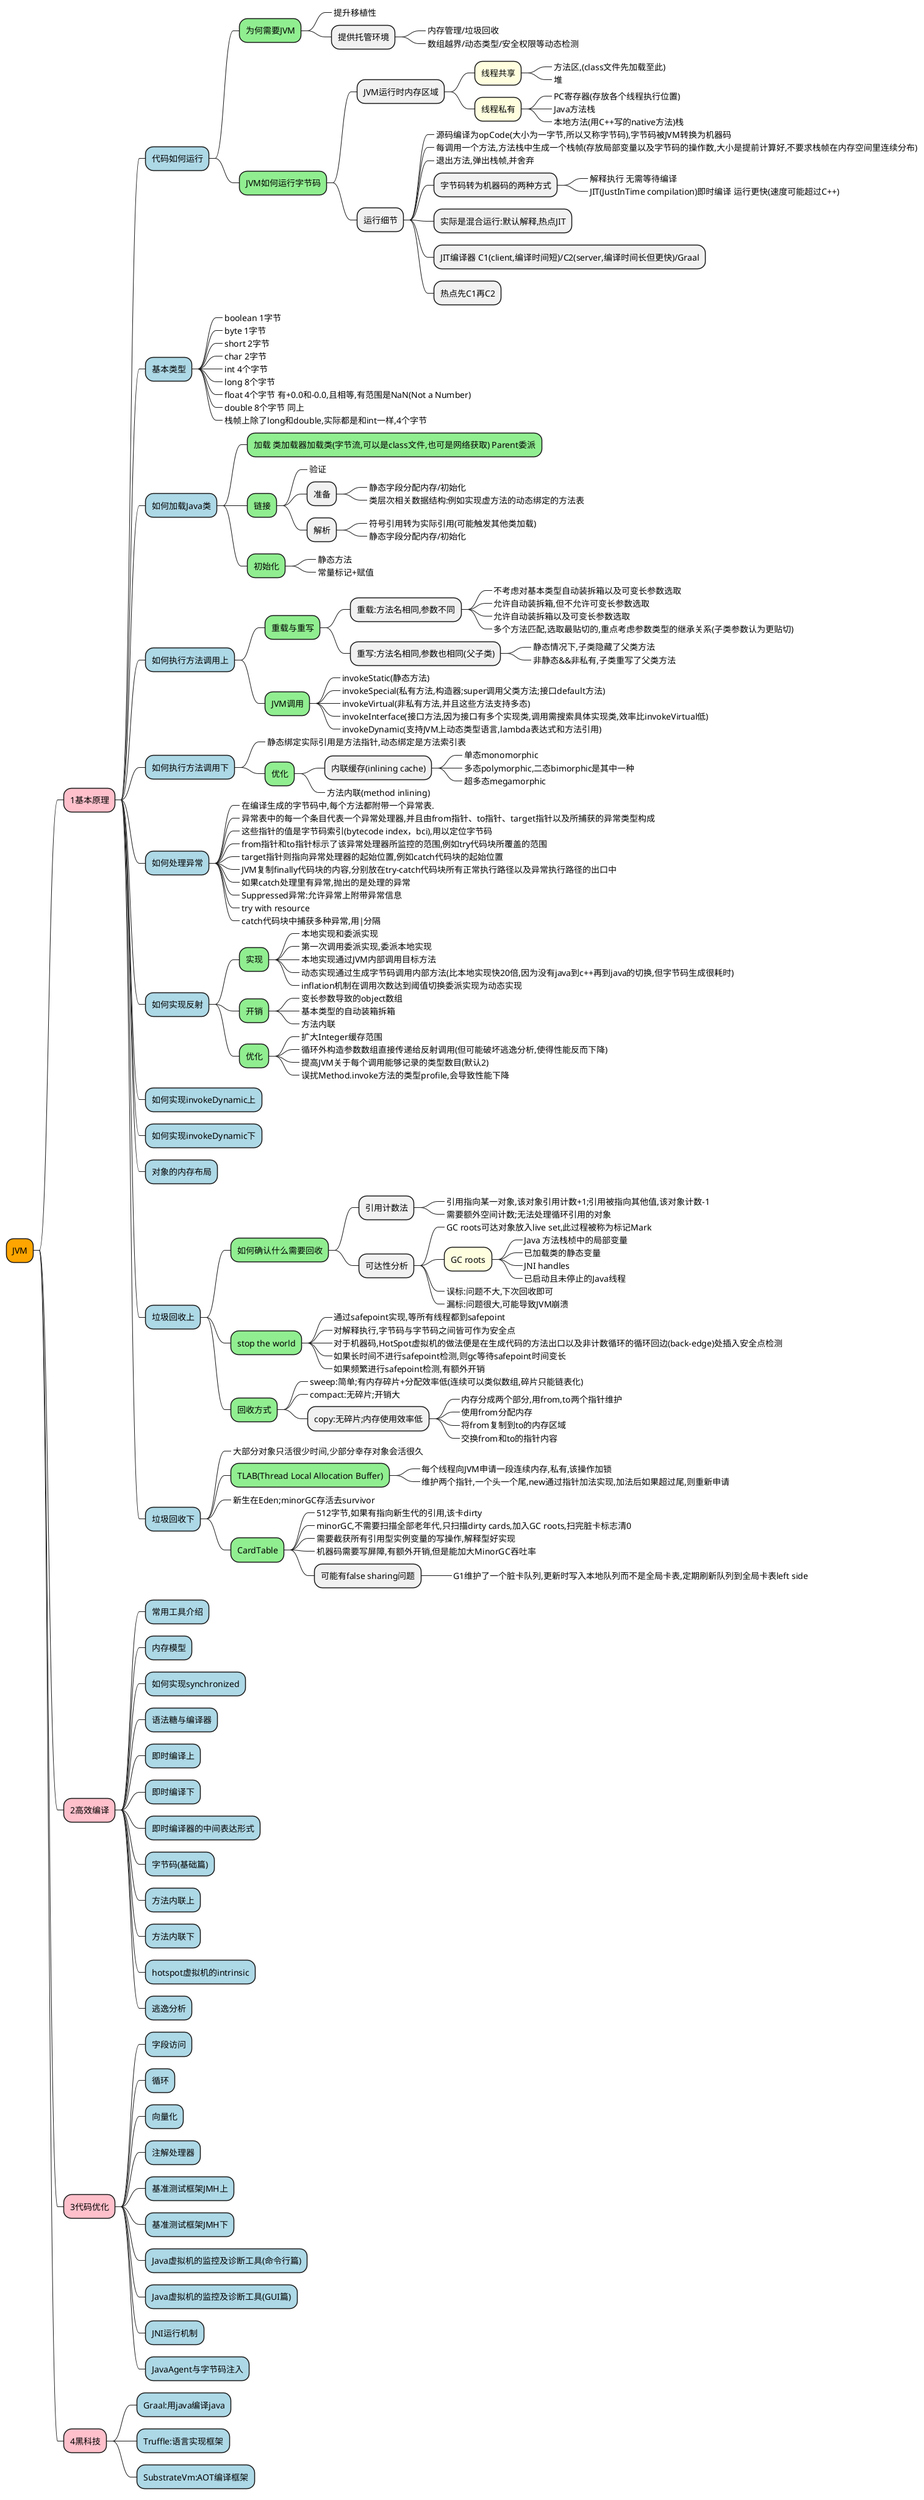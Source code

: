 @startmindmap
*[#orange] JVM
    *[#pink] 1基本原理
        *[#lightblue] 代码如何运行
            *[#lightgreen] 为何需要JVM
                *_ 提升移植性
                * 提供托管环境
                    *_ 内存管理/垃圾回收
                    *_ 数组越界/动态类型/安全权限等动态检测
            *[#lightgreen] JVM如何运行字节码
                * JVM运行时内存区域
                    *[#lightyellow] 线程共享
                        *_ 方法区,(class文件先加载至此)
                        *_ 堆
                    *[#lightyellow] 线程私有
                        *_ PC寄存器(存放各个线程执行位置)
                        *_ Java方法栈
                        *_ 本地方法(用C++写的native方法)栈
                * 运行细节
                    *_ 源码编译为opCode(大小为一字节,所以又称字节码),字节码被JVM转换为机器码
                    *_ 每调用一个方法,方法栈中生成一个栈帧(存放局部变量以及字节码的操作数,大小是提前计算好,不要求栈帧在内存空间里连续分布)
                    *_ 退出方法,弹出栈帧,并舍弃
                    * 字节码转为机器码的两种方式
                        *_ 解释执行 无需等待编译
                        *_ JIT(JustInTime compilation)即时编译 运行更快(速度可能超过C++)
                    * 实际是混合运行:默认解释,热点JIT
                    * JIT编译器 C1(client,编译时间短)/C2(server,编译时间长但更快)/Graal
                    * 热点先C1再C2
        *[#lightblue] 基本类型
            *_ boolean 1字节
            *_ byte 1字节
            *_ short 2字节
            *_ char 2字节
            *_ int 4个字节
            *_ long 8个字节
            *_ float 4个字节 有+0.0和-0.0,且相等,有范围是NaN(Not a Number)
            *_ double 8个字节 同上
            *_ 栈帧上除了long和double,实际都是和int一样,4个字节
        *[#lightblue] 如何加载Java类
            *[#lightgreen] 加载 类加载器加载类(字节流,可以是class文件,也可是网络获取) Parent委派
            *[#lightgreen] 链接
                *_ 验证
                * 准备
                    *_ 静态字段分配内存/初始化
                    *_ 类层次相关数据结构:例如实现虚方法的动态绑定的方法表
                * 解析
                    *_ 符号引用转为实际引用(可能触发其他类加载)
                    *_ 静态字段分配内存/初始化
            *[#lightgreen] 初始化
                *_ 静态方法
                *_ 常量标记+赋值
        *[#lightblue] 如何执行方法调用上
            *[#lightgreen] 重载与重写
                * 重载:方法名相同,参数不同
                    *_ 不考虑对基本类型自动装拆箱以及可变长参数选取
                    *_ 允许自动装拆箱,但不允许可变长参数选取
                    *_ 允许自动装拆箱以及可变长参数选取
                    *_ 多个方法匹配,选取最贴切的,重点考虑参数类型的继承关系(子类参数认为更贴切)
                * 重写:方法名相同,参数也相同(父子类)
                    *_ 静态情况下,子类隐藏了父类方法
                    *_ 非静态&&非私有,子类重写了父类方法
            *[#lightgreen] JVM调用
                *_ invokeStatic(静态方法)
                *_ invokeSpecial(私有方法,构造器;super调用父类方法;接口default方法)
                *_ invokeVirtual(非私有方法,并且这些方法支持多态)
                *_ invokeInterface(接口方法,因为接口有多个实现类,调用需搜索具体实现类,效率比invokeVirtual低)
                *_ invokeDynamic(支持JVM上动态类型语言,lambda表达式和方法引用)
        *[#lightblue] 如何执行方法调用下
            *_ 静态绑定实际引用是方法指针,动态绑定是方法索引表
            *[#lightgreen] 优化
                * 内联缓存(inlining cache)
                    *_ 单态monomorphic
                    *_ 多态polymorphic,二态bimorphic是其中一种
                    *_ 超多态megamorphic
                *_ 方法内联(method inlining)
        *[#lightblue] 如何处理异常
            *_ 在编译生成的字节码中,每个方法都附带一个异常表.
            *_ 异常表中的每一个条目代表一个异常处理器,并且由from指针、to指针、target指针以及所捕获的异常类型构成
            *_ 这些指针的值是字节码索引(bytecode index，bci),用以定位字节码
            *_ from指针和to指针标示了该异常处理器所监控的范围,例如try代码块所覆盖的范围
            *_ target指针则指向异常处理器的起始位置,例如catch代码块的起始位置
            *_ JVM复制finally代码块的内容,分别放在try-catch代码块所有正常执行路径以及异常执行路径的出口中
            *_ 如果catch处理里有异常,抛出的是处理的异常
            *_ Suppressed异常:允许异常上附带异常信息
            *_ try with resource
            *_ catch代码块中捕获多种异常,用|分隔
        *[#lightblue] 如何实现反射
            *[#lightgreen] 实现
                *_ 本地实现和委派实现
                *_ 第一次调用委派实现,委派本地实现
                *_ 本地实现通过JVM内部调用目标方法
                *_ 动态实现通过生成字节码调用内部方法(比本地实现快20倍,因为没有java到c++再到java的切换,但字节码生成很耗时)
                *_ inflation机制在调用次数达到阈值切换委派实现为动态实现
            *[#lightgreen] 开销
                *_ 变长参数导致的object数组
                *_ 基本类型的自动装箱拆箱
                *_ 方法内联
            *[#lightgreen] 优化
                *_ 扩大Integer缓存范围
                *_ 循环外构造参数数组直接传递给反射调用(但可能破坏逃逸分析,使得性能反而下降)
                *_ 提高JVM关于每个调用能够记录的类型数目(默认2)
                *_ 误扰Method.invoke方法的类型profile,会导致性能下降
        *[#lightblue] 如何实现invokeDynamic上
        *[#lightblue] 如何实现invokeDynamic下
        *[#lightblue] 对象的内存布局
        *[#lightblue] 垃圾回收上
            *[#lightgreen] 如何确认什么需要回收
                * 引用计数法
                    *_ 引用指向某一对象,该对象引用计数+1;引用被指向其他值,该对象计数-1
                    *_ 需要额外空间计数;无法处理循环引用的对象
                * 可达性分析
                    *_ GC roots可达对象放入live set,此过程被称为标记Mark
                    *[#lightyellow] GC roots
                        *_ Java 方法栈桢中的局部变量
                        *_ 已加载类的静态变量
                        *_ JNI handles
                        *_ 已启动且未停止的Java线程
                    *_ 误标:问题不大,下次回收即可
                    *_ 漏标:问题很大,可能导致JVM崩溃
            *[#lightgreen] stop the world
                *_ 通过safepoint实现,等所有线程都到safepoint
                *_ 对解释执行,字节码与字节码之间皆可作为安全点
                *_ 对于机器码,HotSpot虚拟机的做法便是在生成代码的方法出口以及非计数循环的循环回边(back-edge)处插入安全点检测
                *_ 如果长时间不进行safepoint检测,则gc等待safepoint时间变长
                *_ 如果频繁进行safepoint检测,有额外开销
            *[#lightgreen] 回收方式
                *_ sweep:简单;有内存碎片+分配效率低(连续可以类似数组,碎片只能链表化)
                *_ compact:无碎片;开销大
                * copy:无碎片;内存使用效率低
                    *_ 内存分成两个部分,用from,to两个指针维护
                    *_ 使用from分配内存
                    *_ 将from复制到to的内存区域
                    *_ 交换from和to的指针内容
        *[#lightblue] 垃圾回收下
            *_ 大部分对象只活很少时间,少部分幸存对象会活很久
            *[#lightgreen] TLAB(Thread Local Allocation Buffer)
                *_ 每个线程向JVM申请一段连续内存,私有,该操作加锁
                *_ 维护两个指针,一个头一个尾,new通过指针加法实现,加法后如果超过尾,则重新申请
            *_ 新生在Eden;minorGC存活去survivor
            *[#lightgreen] CardTable
                *_ 512字节,如果有指向新生代的引用,该卡dirty
                *_ minorGC,不需要扫描全部老年代,只扫描dirty cards,加入GC roots,扫完脏卡标志清0
                *_ 需要截获所有引用型实例变量的写操作,解释型好实现
                *_ 机器码需要写屏障,有额外开销,但是能加大MinorGC吞吐率
                * 可能有false sharing问题
                    *_ G1维护了一个脏卡队列,更新时写入本地队列而不是全局卡表,定期刷新队列到全局卡表left side
    *[#pink] 2高效编译
        *[#lightblue] 常用工具介绍
        *[#lightblue] 内存模型
        *[#lightblue] 如何实现synchronized
        *[#lightblue] 语法糖与编译器
        *[#lightblue] 即时编译上
        *[#lightblue] 即时编译下
        *[#lightblue] 即时编译器的中间表达形式
        *[#lightblue] 字节码(基础篇)
        *[#lightblue] 方法内联上
        *[#lightblue] 方法内联下
        *[#lightblue] hotspot虚拟机的intrinsic
        *[#lightblue] 逃逸分析
    *[#pink] 3代码优化
        *[#lightblue] 字段访问
        *[#lightblue] 循环
        *[#lightblue] 向量化
        *[#lightblue] 注解处理器
        *[#lightblue] 基准测试框架JMH上
        *[#lightblue] 基准测试框架JMH下
        *[#lightblue] Java虚拟机的监控及诊断工具(命令行篇)
        *[#lightblue] Java虚拟机的监控及诊断工具(GUI篇)
        *[#lightblue] JNI运行机制
        *[#lightblue] JavaAgent与字节码注入
right side
    *[#pink] 4黑科技
        *[#lightblue] Graal:用java编译java
        *[#lightblue] Truffle:语言实现框架
        *[#lightblue] SubstrateVm:AOT编译框架
@endmindmap